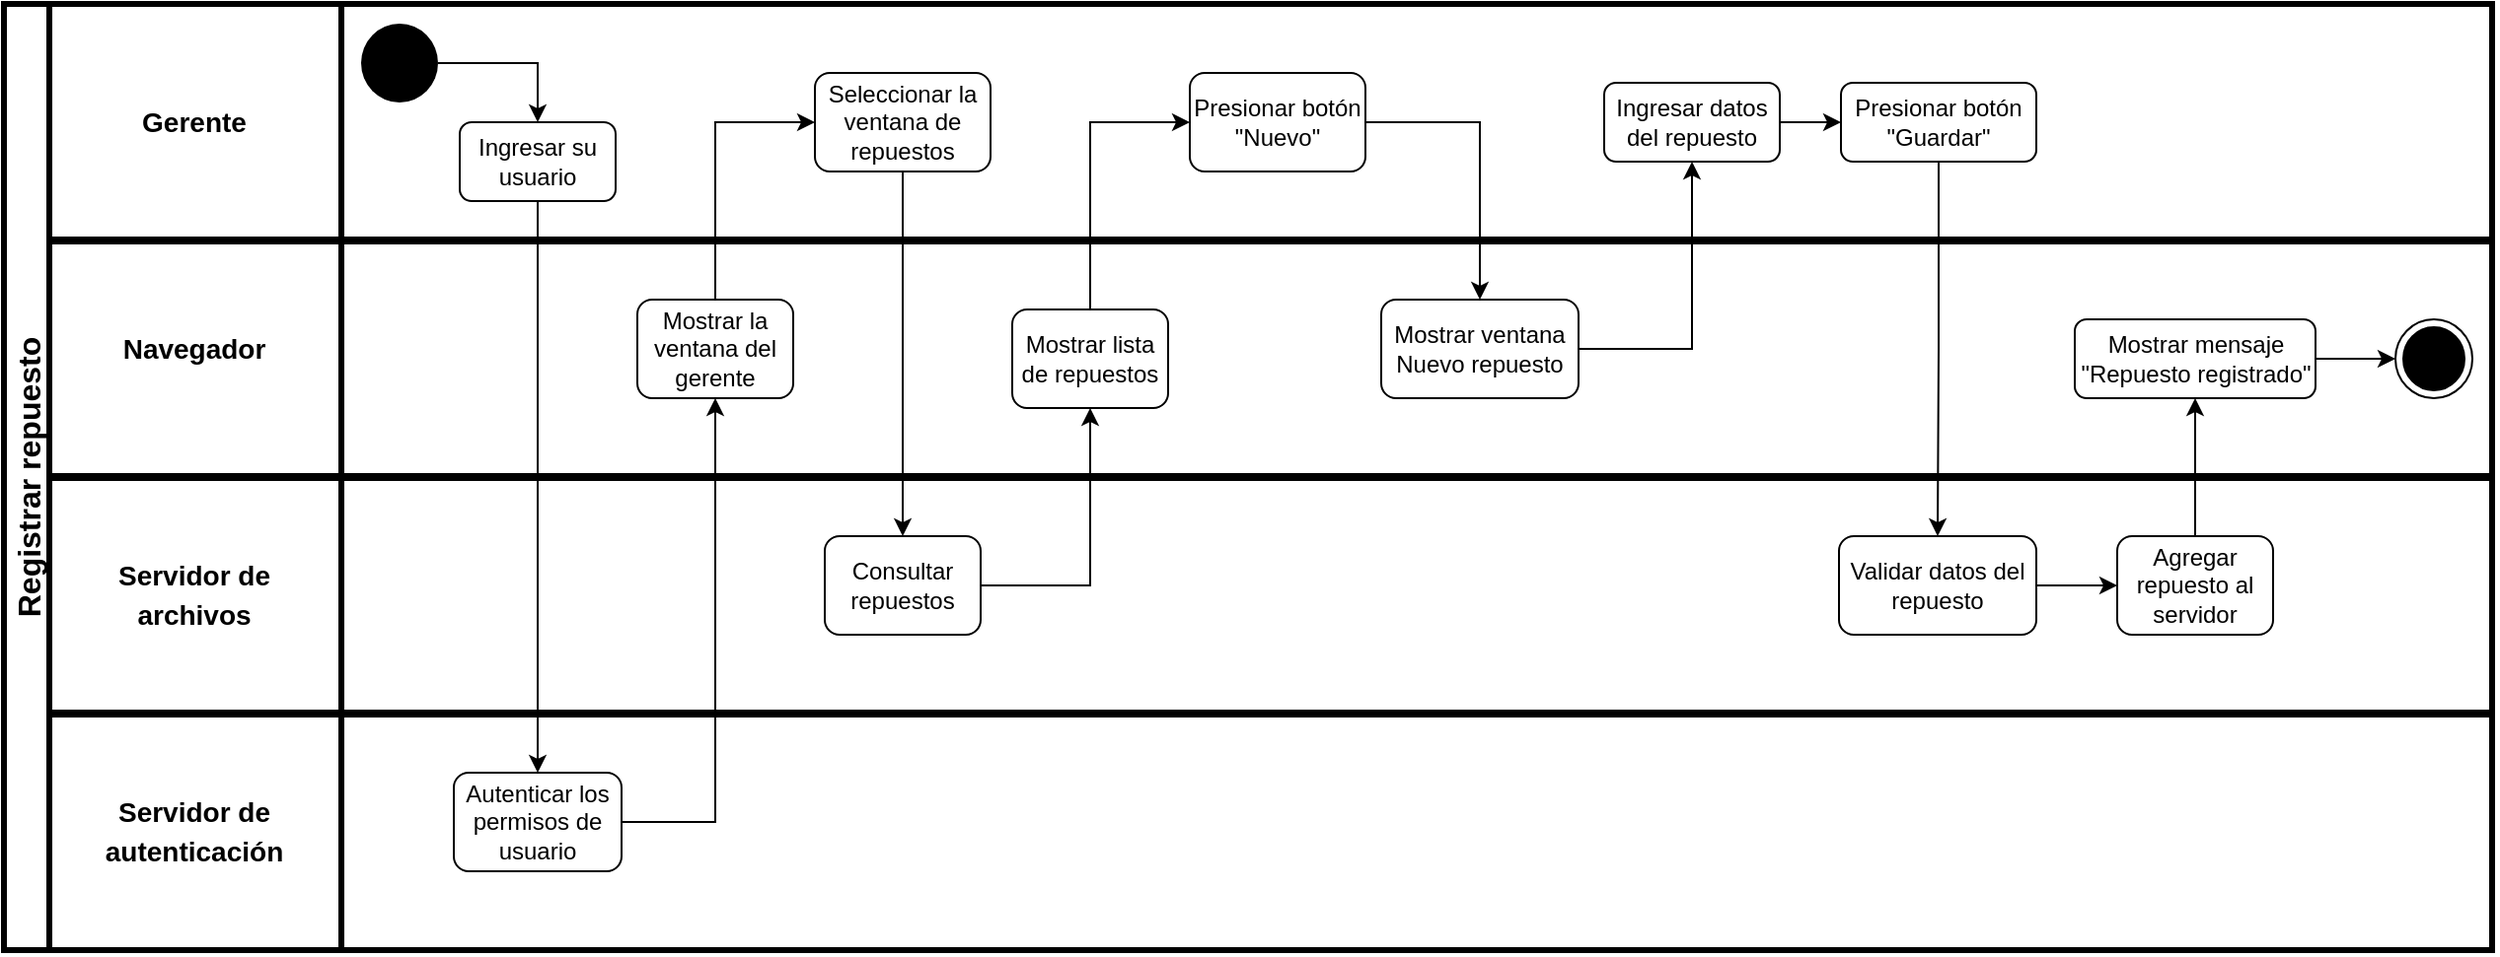 <mxfile version="20.2.3" type="device"><diagram id="QC6lcjWJ8O9GeeagKkRp" name="Page-1"><mxGraphModel dx="1038" dy="579" grid="1" gridSize="10" guides="1" tooltips="1" connect="1" arrows="1" fold="1" page="1" pageScale="1" pageWidth="827" pageHeight="1169" math="0" shadow="0"><root><mxCell id="0"/><mxCell id="1" parent="0"/><mxCell id="O9L3vRxWzfJ1DxE7O-8K-1" value="Registrar repuesto" style="swimlane;horizontal=0;fontSize=16;strokeWidth=3;startSize=23;" parent="1" vertex="1"><mxGeometry x="29" y="40" width="1261" height="480" as="geometry"/></mxCell><mxCell id="Lobk5ZAlvi4K67Mknl0L-3" value="" style="endArrow=none;html=1;endSize=6;strokeWidth=4;entryX=1;entryY=0.5;entryDx=0;entryDy=0;" parent="O9L3vRxWzfJ1DxE7O-8K-1" target="O9L3vRxWzfJ1DxE7O-8K-1" edge="1"><mxGeometry width="50" height="50" relative="1" as="geometry"><mxPoint x="23" y="240" as="sourcePoint"/><mxPoint x="1021" y="240" as="targetPoint"/></mxGeometry></mxCell><mxCell id="Lobk5ZAlvi4K67Mknl0L-4" value="Gerente" style="text;html=1;align=center;verticalAlign=middle;resizable=0;points=[];autosize=1;strokeColor=none;strokeWidth=1;fontSize=14;fontStyle=1" parent="O9L3vRxWzfJ1DxE7O-8K-1" vertex="1"><mxGeometry x="61" y="50" width="70" height="20" as="geometry"/></mxCell><mxCell id="Lobk5ZAlvi4K67Mknl0L-8" value="Navegador" style="text;html=1;align=center;verticalAlign=middle;resizable=0;points=[];autosize=1;strokeColor=none;strokeWidth=1;fontSize=14;fontStyle=1" parent="O9L3vRxWzfJ1DxE7O-8K-1" vertex="1"><mxGeometry x="51" y="165" width="90" height="20" as="geometry"/></mxCell><mxCell id="Lobk5ZAlvi4K67Mknl0L-19" style="edgeStyle=orthogonalEdgeStyle;rounded=0;orthogonalLoop=1;jettySize=auto;html=1;fontSize=12;" parent="O9L3vRxWzfJ1DxE7O-8K-1" source="Lobk5ZAlvi4K67Mknl0L-12" target="Lobk5ZAlvi4K67Mknl0L-16" edge="1"><mxGeometry relative="1" as="geometry"/></mxCell><mxCell id="Lobk5ZAlvi4K67Mknl0L-12" value="" style="ellipse;fillColor=#000000;strokeColor=none;fontSize=20;" parent="O9L3vRxWzfJ1DxE7O-8K-1" vertex="1"><mxGeometry x="181" y="10" width="39" height="40" as="geometry"/></mxCell><mxCell id="Lobk5ZAlvi4K67Mknl0L-21" style="edgeStyle=orthogonalEdgeStyle;rounded=0;orthogonalLoop=1;jettySize=auto;html=1;fontSize=12;" parent="O9L3vRxWzfJ1DxE7O-8K-1" source="Lobk5ZAlvi4K67Mknl0L-16" target="Lobk5ZAlvi4K67Mknl0L-20" edge="1"><mxGeometry relative="1" as="geometry"/></mxCell><mxCell id="Lobk5ZAlvi4K67Mknl0L-16" value="Ingresar su usuario" style="rounded=1;whiteSpace=wrap;html=1;fontSize=12;strokeWidth=1;" parent="O9L3vRxWzfJ1DxE7O-8K-1" vertex="1"><mxGeometry x="231" y="60" width="79" height="40" as="geometry"/></mxCell><mxCell id="dCr_AMZYBiPzTKJFs_JS-14" style="edgeStyle=orthogonalEdgeStyle;rounded=0;orthogonalLoop=1;jettySize=auto;html=1;entryX=0.5;entryY=1;entryDx=0;entryDy=0;fontSize=14;" parent="O9L3vRxWzfJ1DxE7O-8K-1" source="Lobk5ZAlvi4K67Mknl0L-20" target="dCr_AMZYBiPzTKJFs_JS-12" edge="1"><mxGeometry relative="1" as="geometry"/></mxCell><mxCell id="Lobk5ZAlvi4K67Mknl0L-20" value="Autenticar los permisos de usuario" style="rounded=1;whiteSpace=wrap;html=1;fontSize=12;strokeWidth=1;" parent="O9L3vRxWzfJ1DxE7O-8K-1" vertex="1"><mxGeometry x="228" y="390" width="85" height="50" as="geometry"/></mxCell><mxCell id="dCr_AMZYBiPzTKJFs_JS-5" value="" style="ellipse;html=1;shape=endState;fillColor=#000000;strokeColor=#000000;fontSize=14;" parent="O9L3vRxWzfJ1DxE7O-8K-1" vertex="1"><mxGeometry x="1212" y="160" width="39" height="40" as="geometry"/></mxCell><mxCell id="Lobk5ZAlvi4K67Mknl0L-2" value="" style="endArrow=none;html=1;endSize=6;strokeWidth=4;entryX=1;entryY=0.25;entryDx=0;entryDy=0;" parent="O9L3vRxWzfJ1DxE7O-8K-1" target="O9L3vRxWzfJ1DxE7O-8K-1" edge="1"><mxGeometry width="50" height="50" relative="1" as="geometry"><mxPoint x="23" y="120" as="sourcePoint"/><mxPoint x="1001" y="120" as="targetPoint"/></mxGeometry></mxCell><mxCell id="dCr_AMZYBiPzTKJFs_JS-10" value="autenticación" style="text;html=1;align=center;verticalAlign=middle;resizable=0;points=[];autosize=1;strokeColor=none;strokeWidth=1;fontSize=14;fontStyle=1;labelBackgroundColor=none;" parent="O9L3vRxWzfJ1DxE7O-8K-1" vertex="1"><mxGeometry x="41" y="420" width="110" height="20" as="geometry"/></mxCell><mxCell id="dCr_AMZYBiPzTKJFs_JS-18" style="edgeStyle=orthogonalEdgeStyle;rounded=0;orthogonalLoop=1;jettySize=auto;html=1;entryX=0;entryY=0.5;entryDx=0;entryDy=0;fontSize=16;endSize=6;strokeWidth=1;exitX=0.5;exitY=0;exitDx=0;exitDy=0;" parent="O9L3vRxWzfJ1DxE7O-8K-1" source="dCr_AMZYBiPzTKJFs_JS-12" target="dCr_AMZYBiPzTKJFs_JS-15" edge="1"><mxGeometry relative="1" as="geometry"/></mxCell><mxCell id="dCr_AMZYBiPzTKJFs_JS-12" value="Mostrar la ventana del gerente" style="rounded=1;whiteSpace=wrap;html=1;fontSize=12;strokeWidth=1;" parent="O9L3vRxWzfJ1DxE7O-8K-1" vertex="1"><mxGeometry x="321" y="150" width="79" height="50" as="geometry"/></mxCell><mxCell id="dCr_AMZYBiPzTKJFs_JS-21" style="edgeStyle=orthogonalEdgeStyle;rounded=0;orthogonalLoop=1;jettySize=auto;html=1;fontSize=16;endSize=6;strokeWidth=1;" parent="O9L3vRxWzfJ1DxE7O-8K-1" source="dCr_AMZYBiPzTKJFs_JS-15" target="dCr_AMZYBiPzTKJFs_JS-20" edge="1"><mxGeometry relative="1" as="geometry"/></mxCell><mxCell id="dCr_AMZYBiPzTKJFs_JS-15" value="Seleccionar la ventana de repuestos" style="rounded=1;whiteSpace=wrap;html=1;fontSize=12;strokeWidth=1;" parent="O9L3vRxWzfJ1DxE7O-8K-1" vertex="1"><mxGeometry x="411" y="35" width="89" height="50" as="geometry"/></mxCell><mxCell id="vbzzSwSv2tNfkl7qBH8U-7" style="edgeStyle=orthogonalEdgeStyle;rounded=0;orthogonalLoop=1;jettySize=auto;html=1;entryX=0.5;entryY=1;entryDx=0;entryDy=0;" parent="O9L3vRxWzfJ1DxE7O-8K-1" source="dCr_AMZYBiPzTKJFs_JS-20" target="vbzzSwSv2tNfkl7qBH8U-6" edge="1"><mxGeometry relative="1" as="geometry"/></mxCell><mxCell id="dCr_AMZYBiPzTKJFs_JS-20" value="Consultar repuestos" style="rounded=1;whiteSpace=wrap;html=1;fontSize=12;strokeWidth=1;" parent="O9L3vRxWzfJ1DxE7O-8K-1" vertex="1"><mxGeometry x="416" y="270" width="79" height="50" as="geometry"/></mxCell><mxCell id="dCr_AMZYBiPzTKJFs_JS-27" value="" style="group" parent="O9L3vRxWzfJ1DxE7O-8K-1" vertex="1" connectable="0"><mxGeometry x="51" y="280" width="90" height="40" as="geometry"/></mxCell><mxCell id="dCr_AMZYBiPzTKJFs_JS-1" value="Servidor de" style="text;html=1;align=center;verticalAlign=middle;resizable=0;points=[];autosize=1;strokeColor=none;strokeWidth=1;fontSize=14;fontStyle=1;labelBackgroundColor=none;" parent="dCr_AMZYBiPzTKJFs_JS-27" vertex="1"><mxGeometry width="90" height="20" as="geometry"/></mxCell><mxCell id="dCr_AMZYBiPzTKJFs_JS-11" value="archivos" style="text;html=1;align=center;verticalAlign=middle;resizable=0;points=[];autosize=1;strokeColor=none;strokeWidth=1;fontSize=14;fontStyle=1;labelBackgroundColor=none;" parent="dCr_AMZYBiPzTKJFs_JS-27" vertex="1"><mxGeometry x="10" y="20" width="70" height="20" as="geometry"/></mxCell><mxCell id="HxjchsyuUub1mIhtY4TN-3" style="edgeStyle=orthogonalEdgeStyle;rounded=0;orthogonalLoop=1;jettySize=auto;html=1;exitX=0.5;exitY=0;exitDx=0;exitDy=0;entryX=0;entryY=0.5;entryDx=0;entryDy=0;" parent="O9L3vRxWzfJ1DxE7O-8K-1" source="vbzzSwSv2tNfkl7qBH8U-6" target="HxjchsyuUub1mIhtY4TN-1" edge="1"><mxGeometry relative="1" as="geometry"/></mxCell><mxCell id="vbzzSwSv2tNfkl7qBH8U-6" value="Mostrar lista de repuestos" style="rounded=1;whiteSpace=wrap;html=1;fontSize=12;strokeWidth=1;" parent="O9L3vRxWzfJ1DxE7O-8K-1" vertex="1"><mxGeometry x="511" y="155" width="79" height="50" as="geometry"/></mxCell><mxCell id="HxjchsyuUub1mIhtY4TN-5" style="edgeStyle=orthogonalEdgeStyle;rounded=0;orthogonalLoop=1;jettySize=auto;html=1;entryX=0.5;entryY=0;entryDx=0;entryDy=0;" parent="O9L3vRxWzfJ1DxE7O-8K-1" source="HxjchsyuUub1mIhtY4TN-1" target="HxjchsyuUub1mIhtY4TN-4" edge="1"><mxGeometry relative="1" as="geometry"/></mxCell><mxCell id="HxjchsyuUub1mIhtY4TN-1" value="Presionar botón &quot;Nuevo&quot;" style="rounded=1;whiteSpace=wrap;html=1;fontSize=12;strokeWidth=1;" parent="O9L3vRxWzfJ1DxE7O-8K-1" vertex="1"><mxGeometry x="601" y="35" width="89" height="50" as="geometry"/></mxCell><mxCell id="HxjchsyuUub1mIhtY4TN-7" style="edgeStyle=orthogonalEdgeStyle;rounded=0;orthogonalLoop=1;jettySize=auto;html=1;entryX=0.5;entryY=1;entryDx=0;entryDy=0;" parent="O9L3vRxWzfJ1DxE7O-8K-1" source="HxjchsyuUub1mIhtY4TN-4" target="HxjchsyuUub1mIhtY4TN-6" edge="1"><mxGeometry relative="1" as="geometry"/></mxCell><mxCell id="HxjchsyuUub1mIhtY4TN-4" value="Mostrar ventana Nuevo repuesto" style="rounded=1;whiteSpace=wrap;html=1;fontSize=12;strokeWidth=1;" parent="O9L3vRxWzfJ1DxE7O-8K-1" vertex="1"><mxGeometry x="698" y="150" width="100" height="50" as="geometry"/></mxCell><mxCell id="HxjchsyuUub1mIhtY4TN-10" style="edgeStyle=orthogonalEdgeStyle;rounded=0;orthogonalLoop=1;jettySize=auto;html=1;entryX=0;entryY=0.5;entryDx=0;entryDy=0;" parent="O9L3vRxWzfJ1DxE7O-8K-1" source="HxjchsyuUub1mIhtY4TN-6" target="HxjchsyuUub1mIhtY4TN-8" edge="1"><mxGeometry relative="1" as="geometry"/></mxCell><mxCell id="HxjchsyuUub1mIhtY4TN-6" value="Ingresar datos del repuesto" style="rounded=1;whiteSpace=wrap;html=1;fontSize=12;strokeWidth=1;" parent="O9L3vRxWzfJ1DxE7O-8K-1" vertex="1"><mxGeometry x="811" y="40" width="89" height="40" as="geometry"/></mxCell><mxCell id="HxjchsyuUub1mIhtY4TN-51" style="edgeStyle=orthogonalEdgeStyle;rounded=0;orthogonalLoop=1;jettySize=auto;html=1;entryX=0.5;entryY=0;entryDx=0;entryDy=0;" parent="O9L3vRxWzfJ1DxE7O-8K-1" source="HxjchsyuUub1mIhtY4TN-8" target="HxjchsyuUub1mIhtY4TN-13" edge="1"><mxGeometry relative="1" as="geometry"/></mxCell><mxCell id="HxjchsyuUub1mIhtY4TN-8" value="Presionar botón &quot;Guardar&quot;" style="rounded=1;whiteSpace=wrap;html=1;fontSize=12;strokeWidth=1;" parent="O9L3vRxWzfJ1DxE7O-8K-1" vertex="1"><mxGeometry x="931" y="40" width="99" height="40" as="geometry"/></mxCell><mxCell id="HxjchsyuUub1mIhtY4TN-12" style="edgeStyle=orthogonalEdgeStyle;rounded=0;orthogonalLoop=1;jettySize=auto;html=1;entryX=0;entryY=0.5;entryDx=0;entryDy=0;" parent="O9L3vRxWzfJ1DxE7O-8K-1" source="HxjchsyuUub1mIhtY4TN-11" target="dCr_AMZYBiPzTKJFs_JS-5" edge="1"><mxGeometry relative="1" as="geometry"/></mxCell><mxCell id="HxjchsyuUub1mIhtY4TN-11" value="Mostrar mensaje &quot;Repuesto registrado&quot;" style="rounded=1;whiteSpace=wrap;html=1;fontSize=12;strokeWidth=1;" parent="O9L3vRxWzfJ1DxE7O-8K-1" vertex="1"><mxGeometry x="1049.5" y="160" width="122" height="40" as="geometry"/></mxCell><mxCell id="HxjchsyuUub1mIhtY4TN-50" style="edgeStyle=orthogonalEdgeStyle;rounded=0;orthogonalLoop=1;jettySize=auto;html=1;entryX=0;entryY=0.5;entryDx=0;entryDy=0;" parent="O9L3vRxWzfJ1DxE7O-8K-1" source="HxjchsyuUub1mIhtY4TN-13" target="HxjchsyuUub1mIhtY4TN-48" edge="1"><mxGeometry relative="1" as="geometry"/></mxCell><mxCell id="HxjchsyuUub1mIhtY4TN-13" value="Validar datos del repuesto" style="rounded=1;whiteSpace=wrap;html=1;fontSize=12;strokeWidth=1;" parent="O9L3vRxWzfJ1DxE7O-8K-1" vertex="1"><mxGeometry x="930" y="270" width="100" height="50" as="geometry"/></mxCell><mxCell id="HxjchsyuUub1mIhtY4TN-49" style="edgeStyle=orthogonalEdgeStyle;rounded=0;orthogonalLoop=1;jettySize=auto;html=1;entryX=0.5;entryY=1;entryDx=0;entryDy=0;" parent="O9L3vRxWzfJ1DxE7O-8K-1" source="HxjchsyuUub1mIhtY4TN-48" target="HxjchsyuUub1mIhtY4TN-11" edge="1"><mxGeometry relative="1" as="geometry"/></mxCell><mxCell id="HxjchsyuUub1mIhtY4TN-48" value="Agregar repuesto al servidor" style="rounded=1;whiteSpace=wrap;html=1;fontSize=12;strokeWidth=1;" parent="O9L3vRxWzfJ1DxE7O-8K-1" vertex="1"><mxGeometry x="1071" y="270" width="79" height="50" as="geometry"/></mxCell><mxCell id="Lobk5ZAlvi4K67Mknl0L-1" value="" style="endArrow=none;html=1;strokeWidth=3;" parent="1" edge="1"><mxGeometry width="50" height="50" relative="1" as="geometry"><mxPoint x="200" y="520" as="sourcePoint"/><mxPoint x="200" y="40" as="targetPoint"/></mxGeometry></mxCell><mxCell id="dCr_AMZYBiPzTKJFs_JS-8" value="" style="endArrow=none;html=1;endSize=6;strokeWidth=4;entryX=1;entryY=0.75;entryDx=0;entryDy=0;" parent="1" target="O9L3vRxWzfJ1DxE7O-8K-1" edge="1"><mxGeometry width="50" height="50" relative="1" as="geometry"><mxPoint x="52" y="400" as="sourcePoint"/><mxPoint x="799" y="400" as="targetPoint"/></mxGeometry></mxCell><mxCell id="dCr_AMZYBiPzTKJFs_JS-9" value="Servidor de" style="text;html=1;align=center;verticalAlign=middle;resizable=0;points=[];autosize=1;strokeColor=none;strokeWidth=1;fontSize=14;fontStyle=1;labelBackgroundColor=none;" parent="1" vertex="1"><mxGeometry x="80" y="440" width="90" height="20" as="geometry"/></mxCell></root></mxGraphModel></diagram></mxfile>